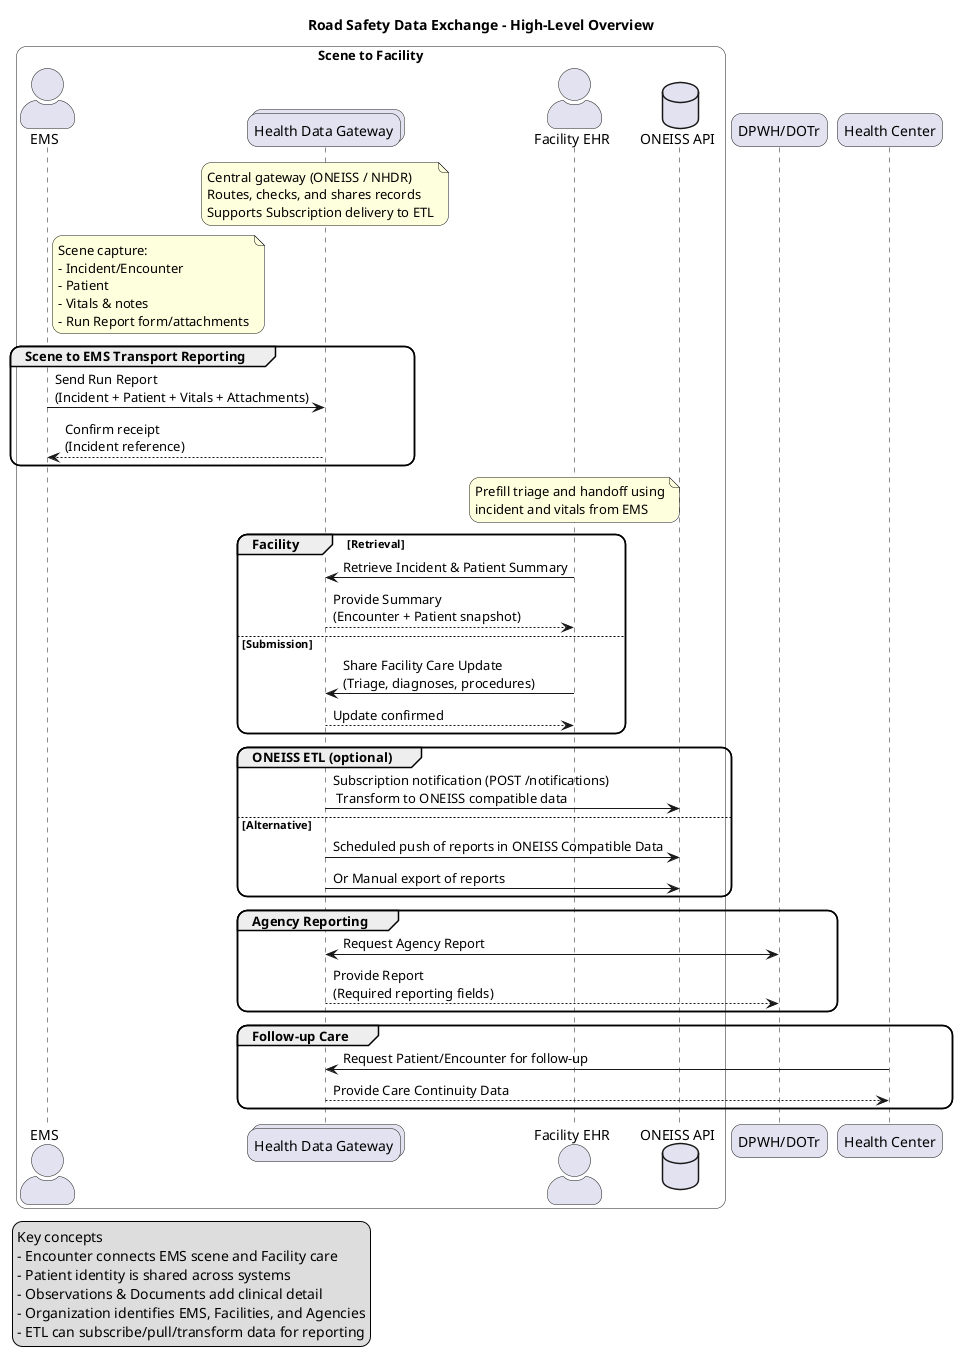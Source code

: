 @startuml
title Road Safety Data Exchange - High-Level Overview
skinparam actorStyle awesome
skinparam roundcorner 20
box "Scene to Facility" #White
actor EMS
collections Gateway as "Health Data Gateway"
actor EHR as "Facility EHR"
database ETL as "ONEISS API"
end box
participant DPWH as "DPWH/DOTr"
participant HC as "Health Center"

note over Gateway
Central gateway (ONEISS / NHDR)
Routes, checks, and shares records
Supports Subscription delivery to ETL
end note

note right of EMS
Scene capture:
- Incident/Encounter
- Patient
- Vitals & notes
- Run Report form/attachments
end note

group Scene to EMS Transport Reporting
EMS -> Gateway : Send Run Report\n(Incident + Patient + Vitals + Attachments)
Gateway --> EMS : Confirm receipt\n(Incident reference)
end

note over EHR
Prefill triage and handoff using
incident and vitals from EMS
end note

group Facility [Retrieval]
    EHR -> Gateway : Retrieve Incident & Patient Summary
    Gateway --> EHR : Provide Summary\n(Encounter + Patient snapshot)
else Submission
    EHR -> Gateway : Share Facility Care Update\n(Triage, diagnoses, procedures)
    Gateway --> EHR : Update confirmed
end

group ONEISS ETL (optional)
    Gateway -> ETL : Subscription notification (POST /notifications)\n Transform to ONEISS compatible data
else Alternative
    Gateway -> ETL : Scheduled push of reports in ONEISS Compatible Data
    Gateway -> ETL : Or Manual export of reports
end

group Agency Reporting
DPWH <-> Gateway : Request Agency Report
Gateway --> DPWH : Provide Report\n(Required reporting fields)
end

group Follow-up Care
HC -> Gateway : Request Patient/Encounter for follow-up
Gateway --> HC : Provide Care Continuity Data
end

legend left
Key concepts
- Encounter connects EMS scene and Facility care
- Patient identity is shared across systems
- Observations & Documents add clinical detail
- Organization identifies EMS, Facilities, and Agencies
- ETL can subscribe/pull/transform data for reporting
endlegend

@enduml